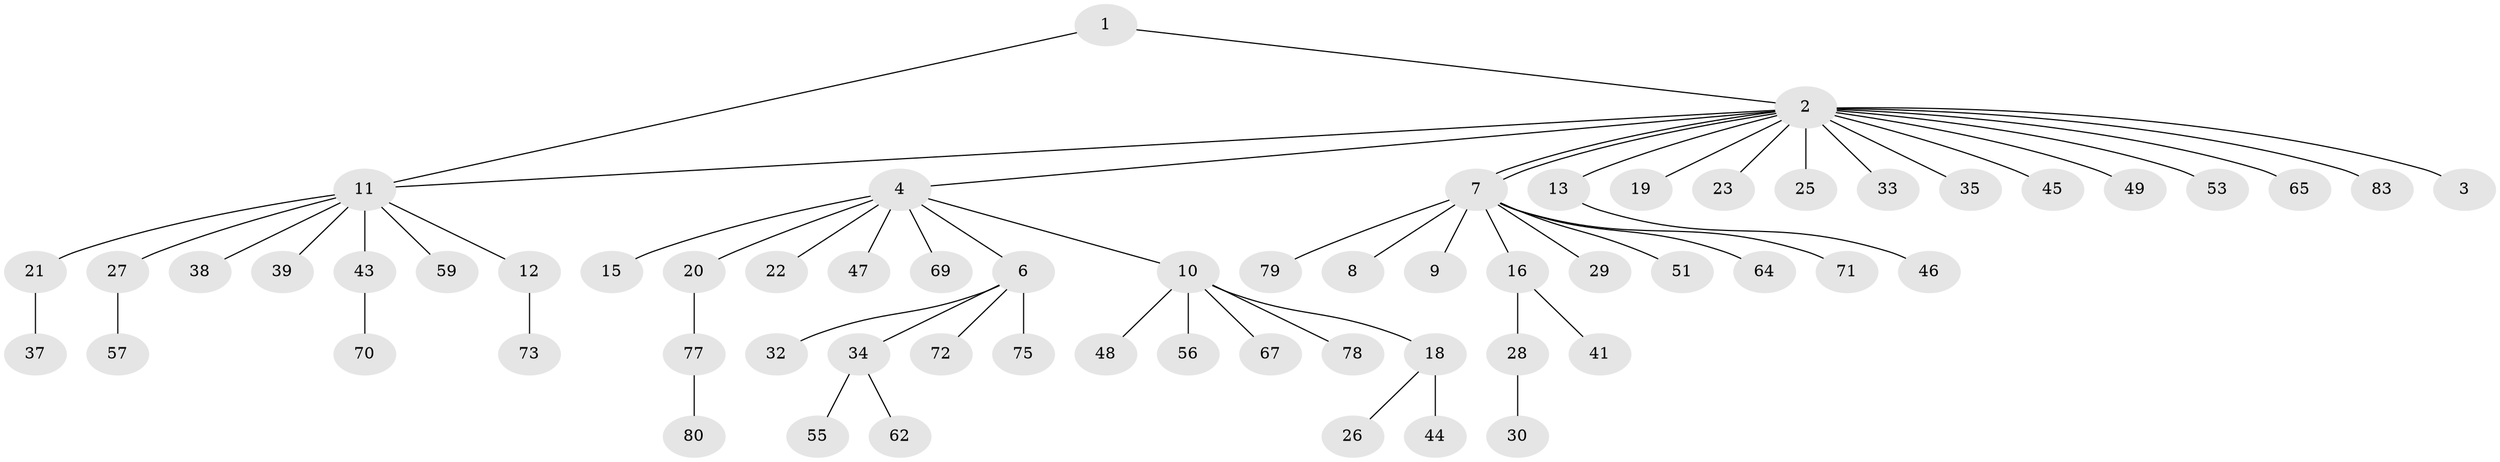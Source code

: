 // original degree distribution, {3: 0.0963855421686747, 14: 0.012048192771084338, 1: 0.6506024096385542, 9: 0.012048192771084338, 5: 0.04819277108433735, 4: 0.03614457831325301, 11: 0.012048192771084338, 6: 0.012048192771084338, 2: 0.12048192771084337}
// Generated by graph-tools (version 1.1) at 2025/11/02/27/25 16:11:12]
// undirected, 62 vertices, 63 edges
graph export_dot {
graph [start="1"]
  node [color=gray90,style=filled];
  1 [super="+24"];
  2 [super="+5"];
  3;
  4 [super="+61"];
  6 [super="+58"];
  7 [super="+14"];
  8;
  9;
  10 [super="+31"];
  11 [super="+17"];
  12 [super="+40"];
  13 [super="+76"];
  15;
  16 [super="+60"];
  18 [super="+81"];
  19;
  20;
  21 [super="+63"];
  22;
  23 [super="+42"];
  25;
  26;
  27;
  28 [super="+66"];
  29 [super="+36"];
  30 [super="+74"];
  32;
  33;
  34 [super="+54"];
  35;
  37;
  38;
  39;
  41;
  43;
  44 [super="+52"];
  45;
  46 [super="+50"];
  47;
  48;
  49;
  51;
  53;
  55;
  56;
  57 [super="+68"];
  59;
  62;
  64;
  65;
  67;
  69;
  70;
  71;
  72;
  73;
  75;
  77 [super="+82"];
  78;
  79;
  80;
  83;
  1 -- 2;
  1 -- 11;
  2 -- 3;
  2 -- 4;
  2 -- 7;
  2 -- 7;
  2 -- 13;
  2 -- 23;
  2 -- 25;
  2 -- 33;
  2 -- 45;
  2 -- 53;
  2 -- 65;
  2 -- 11;
  2 -- 49;
  2 -- 35;
  2 -- 83;
  2 -- 19;
  4 -- 6;
  4 -- 10;
  4 -- 15;
  4 -- 20;
  4 -- 22;
  4 -- 47;
  4 -- 69;
  6 -- 32;
  6 -- 34;
  6 -- 72;
  6 -- 75;
  7 -- 8;
  7 -- 9;
  7 -- 16;
  7 -- 29;
  7 -- 51;
  7 -- 64;
  7 -- 71;
  7 -- 79;
  10 -- 18 [weight=2];
  10 -- 78;
  10 -- 48;
  10 -- 67;
  10 -- 56;
  11 -- 12;
  11 -- 21;
  11 -- 27;
  11 -- 38;
  11 -- 39;
  11 -- 59;
  11 -- 43;
  12 -- 73;
  13 -- 46;
  16 -- 28;
  16 -- 41;
  18 -- 26;
  18 -- 44;
  20 -- 77;
  21 -- 37;
  27 -- 57;
  28 -- 30;
  34 -- 55;
  34 -- 62;
  43 -- 70;
  77 -- 80;
}
